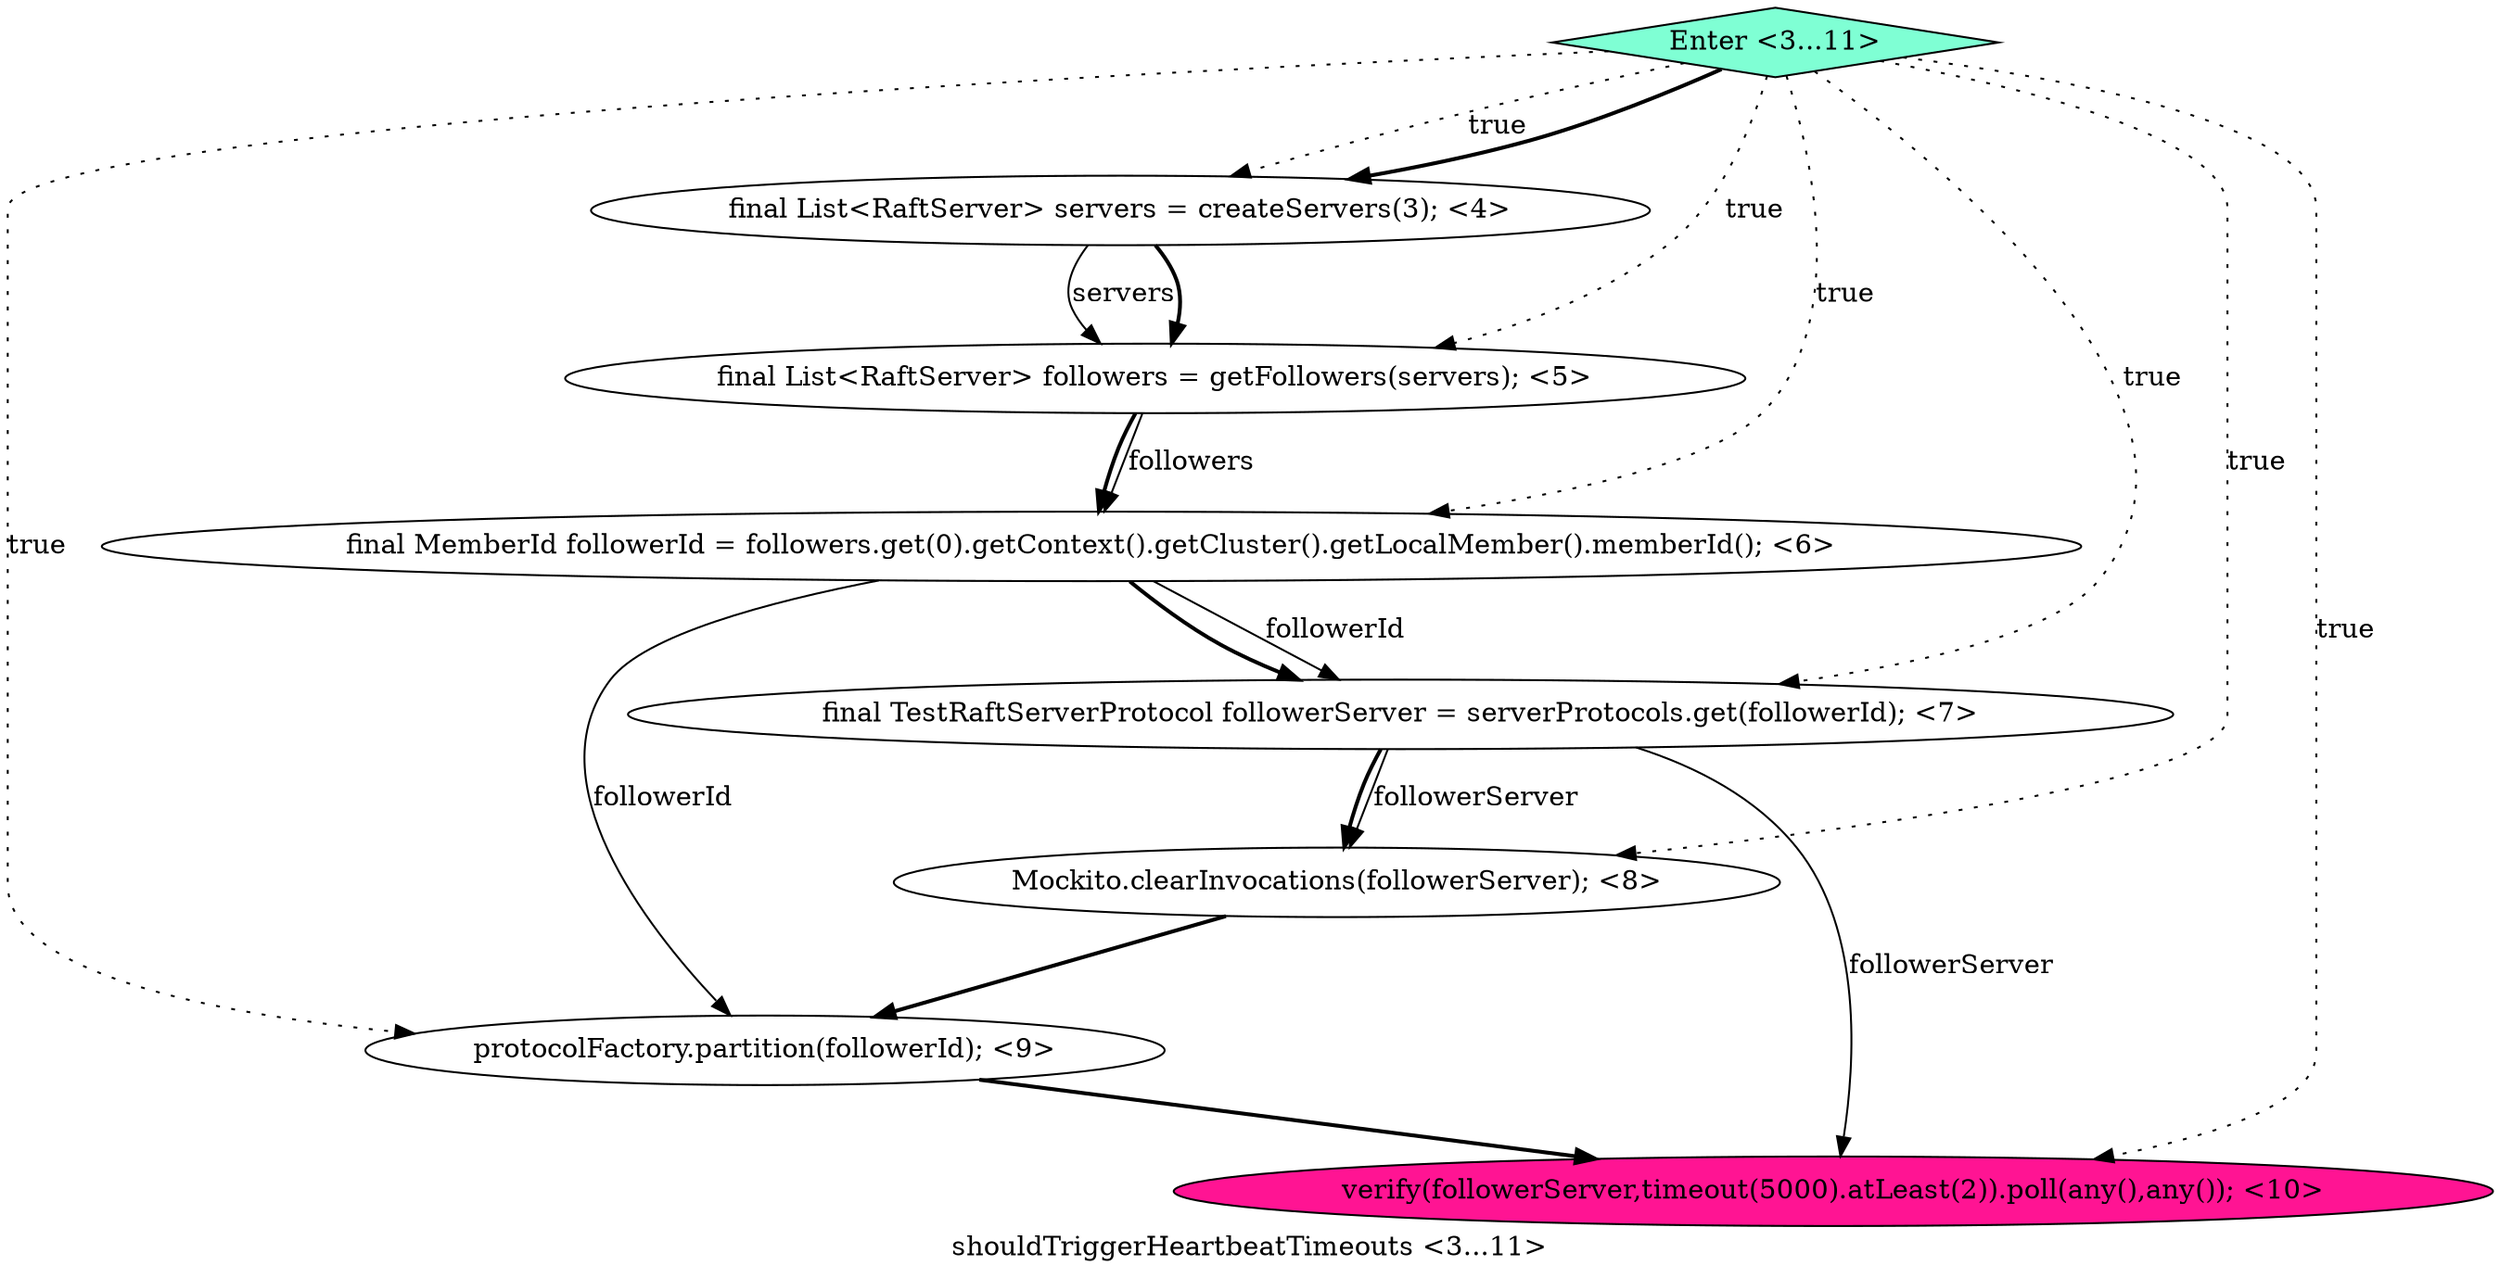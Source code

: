 digraph PDG {
label = "shouldTriggerHeartbeatTimeouts <3...11>";
0.5 [style = filled, label = "protocolFactory.partition(followerId); <9>", fillcolor = white, shape = ellipse];
0.0 [style = filled, label = "final List<RaftServer> servers = createServers(3); <4>", fillcolor = white, shape = ellipse];
0.3 [style = filled, label = "final TestRaftServerProtocol followerServer = serverProtocols.get(followerId); <7>", fillcolor = white, shape = ellipse];
0.6 [style = filled, label = "verify(followerServer,timeout(5000).atLeast(2)).poll(any(),any()); <10>", fillcolor = deeppink, shape = ellipse];
0.1 [style = filled, label = "final List<RaftServer> followers = getFollowers(servers); <5>", fillcolor = white, shape = ellipse];
0.7 [style = filled, label = "Enter <3...11>", fillcolor = aquamarine, shape = diamond];
0.4 [style = filled, label = "Mockito.clearInvocations(followerServer); <8>", fillcolor = white, shape = ellipse];
0.2 [style = filled, label = "final MemberId followerId = followers.get(0).getContext().getCluster().getLocalMember().memberId(); <6>", fillcolor = white, shape = ellipse];
0.0 -> 0.1 [style = solid, label="servers"];
0.0 -> 0.1 [style = bold, label=""];
0.1 -> 0.2 [style = solid, label="followers"];
0.1 -> 0.2 [style = bold, label=""];
0.2 -> 0.3 [style = solid, label="followerId"];
0.2 -> 0.3 [style = bold, label=""];
0.2 -> 0.5 [style = solid, label="followerId"];
0.3 -> 0.4 [style = solid, label="followerServer"];
0.3 -> 0.4 [style = bold, label=""];
0.3 -> 0.6 [style = solid, label="followerServer"];
0.4 -> 0.5 [style = bold, label=""];
0.5 -> 0.6 [style = bold, label=""];
0.7 -> 0.0 [style = dotted, label="true"];
0.7 -> 0.0 [style = bold, label=""];
0.7 -> 0.1 [style = dotted, label="true"];
0.7 -> 0.2 [style = dotted, label="true"];
0.7 -> 0.3 [style = dotted, label="true"];
0.7 -> 0.4 [style = dotted, label="true"];
0.7 -> 0.5 [style = dotted, label="true"];
0.7 -> 0.6 [style = dotted, label="true"];
}
